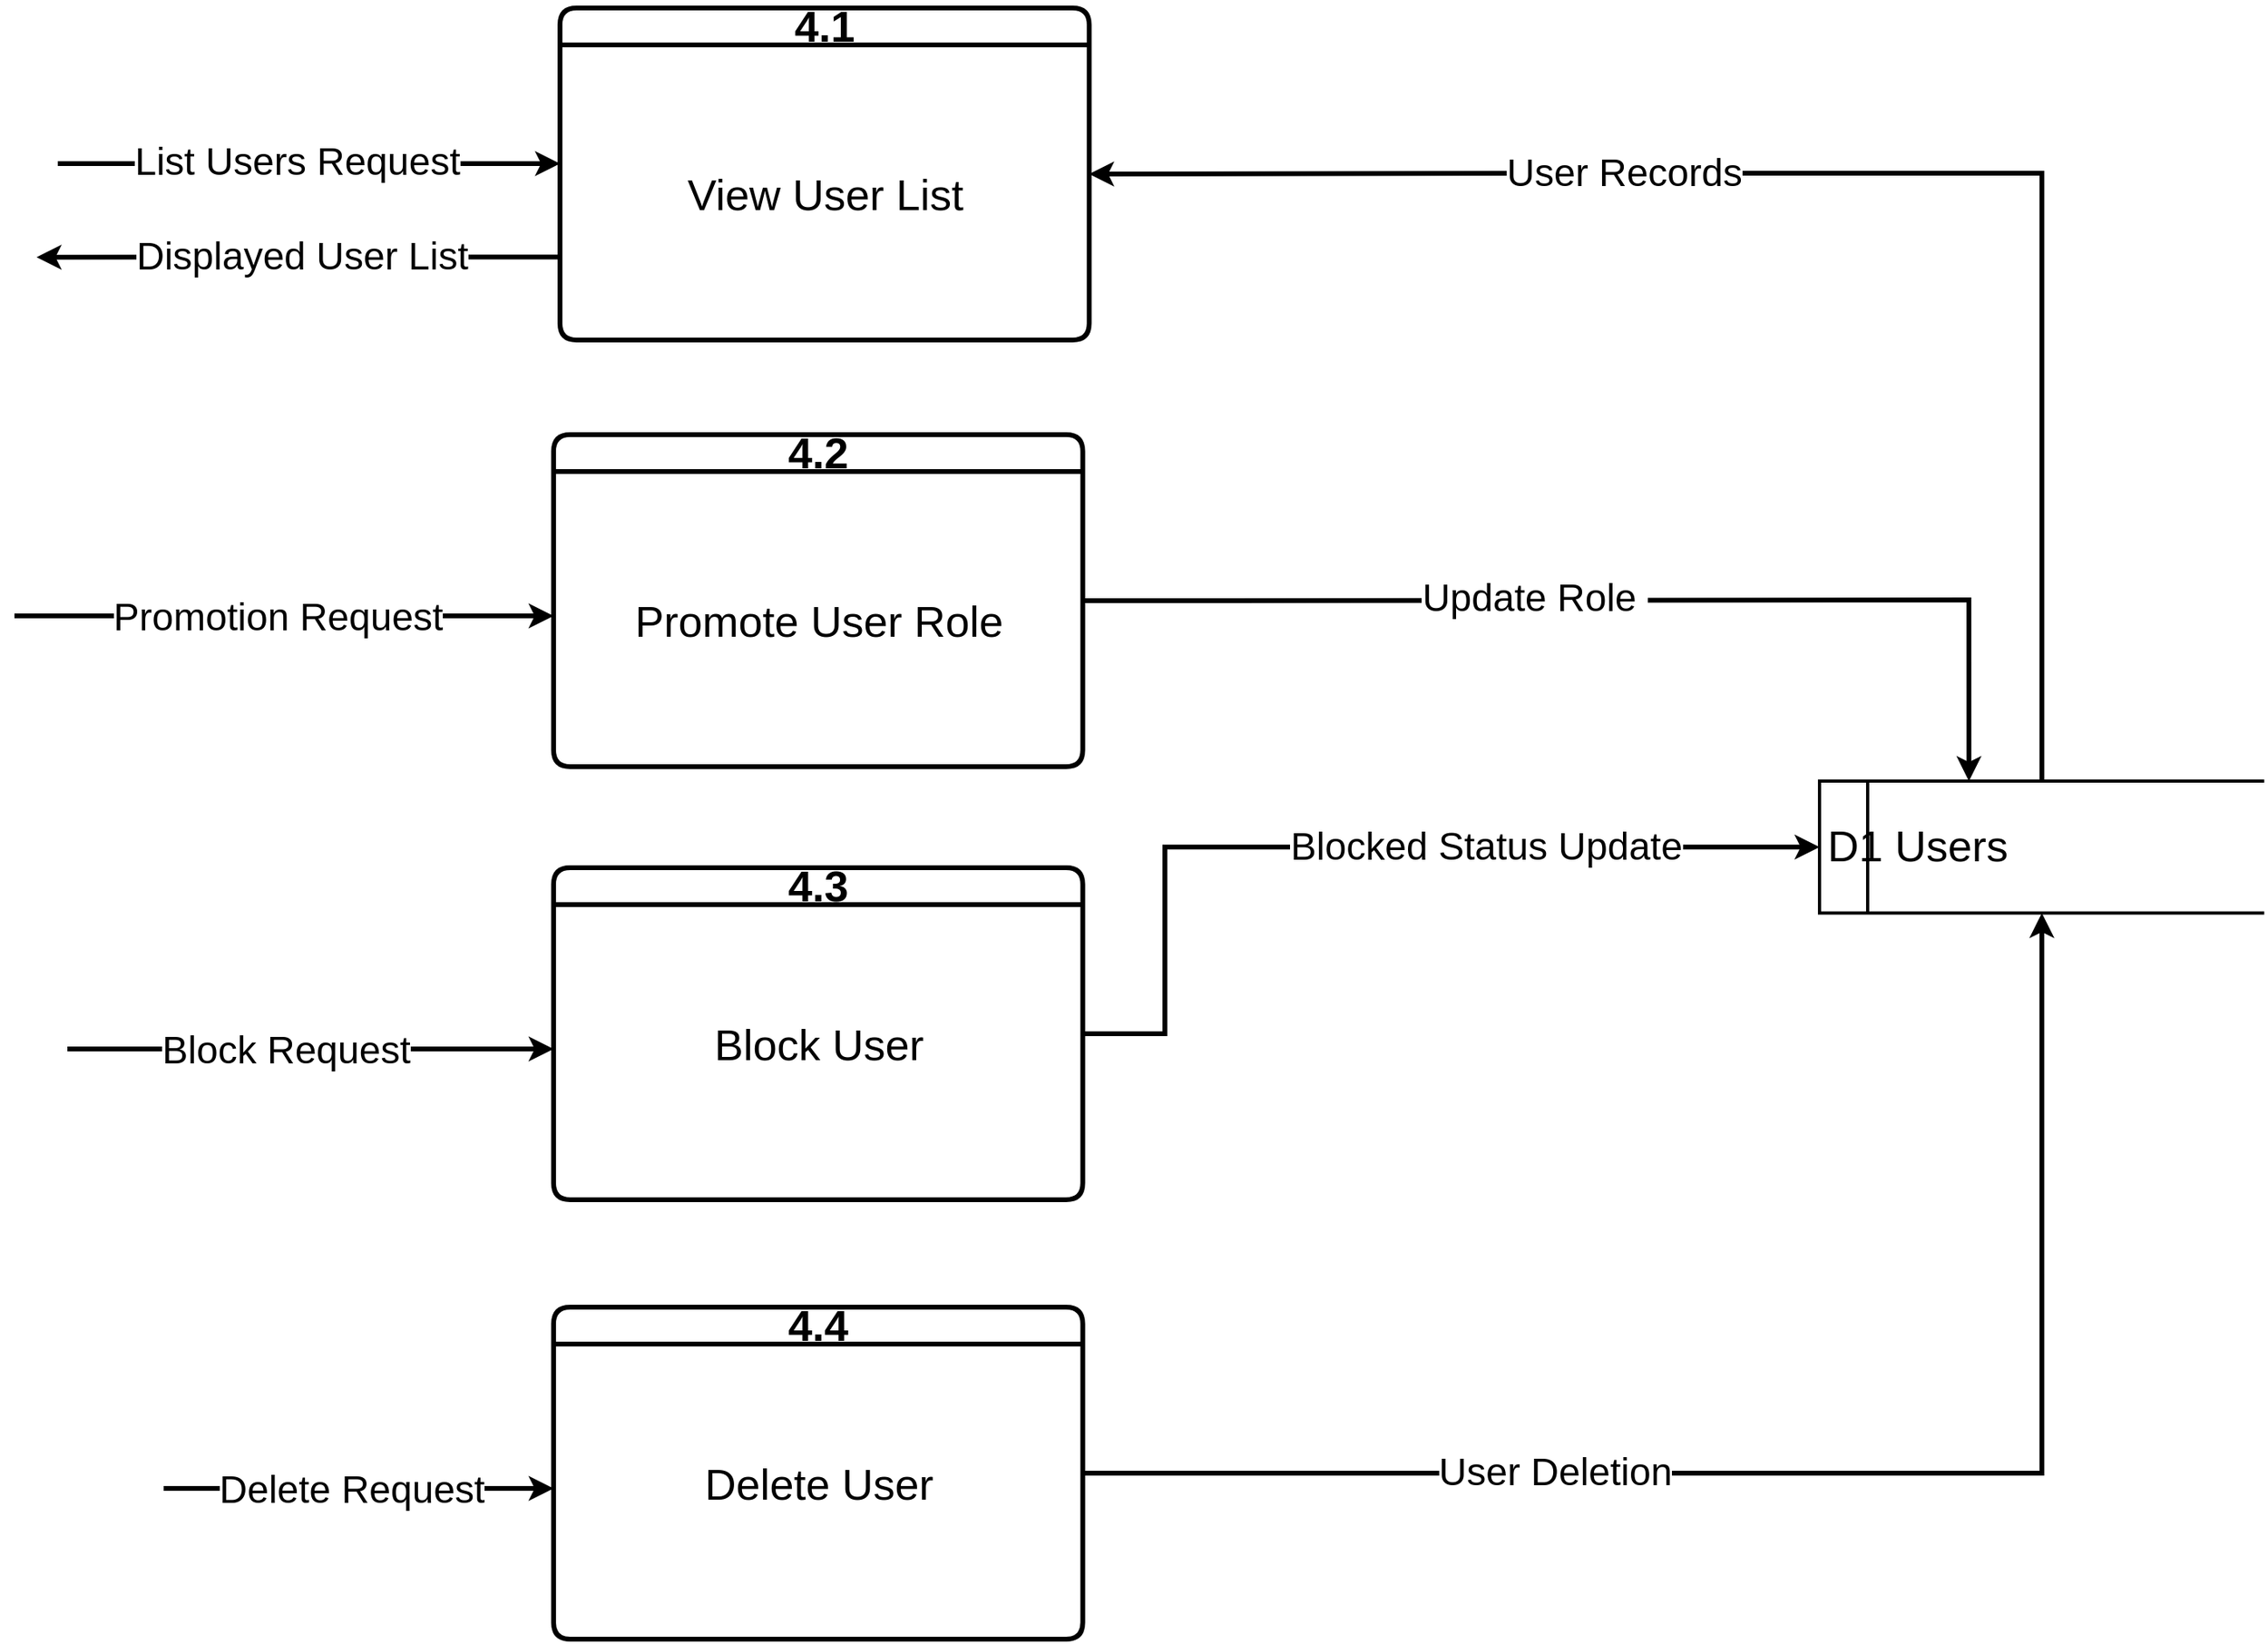 <mxfile version="26.2.2">
  <diagram name="Page-1" id="icdh6pX9APepNNFhdhNa">
    <mxGraphModel dx="1044" dy="1843" grid="0" gridSize="10" guides="1" tooltips="1" connect="1" arrows="1" fold="1" page="1" pageScale="1" pageWidth="827" pageHeight="1169" math="0" shadow="0">
      <root>
        <mxCell id="0" />
        <mxCell id="1" parent="0" />
        <mxCell id="2o4widHWwDvI7ksL3-d9-20" style="edgeStyle=orthogonalEdgeStyle;rounded=0;orthogonalLoop=1;jettySize=auto;html=1;exitX=0;exitY=0.75;exitDx=0;exitDy=0;strokeWidth=3;" parent="1" source="4" edge="1">
          <mxGeometry relative="1" as="geometry">
            <mxPoint x="198.8" y="-929.6" as="targetPoint" />
          </mxGeometry>
        </mxCell>
        <mxCell id="2o4widHWwDvI7ksL3-d9-21" value="&lt;font style=&quot;font-size: 24px;&quot;&gt;Displayed User List&lt;/font&gt;" style="edgeLabel;html=1;align=center;verticalAlign=middle;resizable=0;points=[];" parent="2o4widHWwDvI7ksL3-d9-20" vertex="1" connectable="0">
          <mxGeometry x="-0.013" relative="1" as="geometry">
            <mxPoint as="offset" />
          </mxGeometry>
        </mxCell>
        <mxCell id="4" value="4.1" style="shape=swimlane;rounded=1;whiteSpace=wrap;html=1;fontStyle=1;startSize=23;fontSize=27;strokeWidth=3;" parent="1" vertex="1">
          <mxGeometry x="524.998" y="-1084.995" width="329.822" height="206.966" as="geometry" />
        </mxCell>
        <mxCell id="DdZt1cwlgyV9_247WWNm-23" value="View User List" style="text;html=1;align=center;verticalAlign=middle;resizable=0;points=[];autosize=1;strokeColor=none;fillColor=none;fontSize=27;" parent="4" vertex="1">
          <mxGeometry x="69.912" y="94.992" width="190" height="44" as="geometry" />
        </mxCell>
        <mxCell id="2o4widHWwDvI7ksL3-d9-17" style="edgeStyle=orthogonalEdgeStyle;rounded=0;orthogonalLoop=1;jettySize=auto;html=1;entryX=1;entryY=0.5;entryDx=0;entryDy=0;strokeWidth=3;" parent="1" source="oW5i2Hu7XFRM_BujK3yT-135" target="4" edge="1">
          <mxGeometry relative="1" as="geometry">
            <Array as="points">
              <mxPoint x="1149" y="-982" />
              <mxPoint x="1149" y="-982" />
            </Array>
          </mxGeometry>
        </mxCell>
        <mxCell id="2o4widHWwDvI7ksL3-d9-18" value="&lt;font style=&quot;font-size: 24px;&quot;&gt;User Records&lt;/font&gt;" style="edgeLabel;html=1;align=center;verticalAlign=middle;resizable=0;points=[];" parent="2o4widHWwDvI7ksL3-d9-17" vertex="1" connectable="0">
          <mxGeometry x="-0.029" y="-1" relative="1" as="geometry">
            <mxPoint x="-167" y="1" as="offset" />
          </mxGeometry>
        </mxCell>
        <mxCell id="oW5i2Hu7XFRM_BujK3yT-135" value="D1 Users" style="shape=mxgraph.dfd.dataStoreID;whiteSpace=wrap;html=1;fontSize=27;strokeWidth=2;dashed=0;align=left;spacingLeft=3;points=[[0,0],[0.5,0],[1,0],[0,0.5],[1,0.5],[0,1],[0.5,1],[1,1]];labelPadding=-90;direction=east;noLabel=0;overflow=visible;fillOpacity=100;portConstraint=east;metaEdit=0;" parent="1" vertex="1">
          <mxGeometry x="1310.003" y="-603.0" width="277.156" height="82.276" as="geometry" />
        </mxCell>
        <mxCell id="oW5i2Hu7XFRM_BujK3yT-138" value="" style="endArrow=classic;html=1;rounded=0;strokeWidth=3;" parent="1" edge="1">
          <mxGeometry width="50" height="50" relative="1" as="geometry">
            <mxPoint x="212" y="-988" as="sourcePoint" />
            <mxPoint x="525" y="-988" as="targetPoint" />
          </mxGeometry>
        </mxCell>
        <mxCell id="oW5i2Hu7XFRM_BujK3yT-139" value="&lt;font style=&quot;font-size: 24px;&quot;&gt;List Users Request&lt;/font&gt;" style="edgeLabel;html=1;align=center;verticalAlign=middle;resizable=0;points=[];" parent="oW5i2Hu7XFRM_BujK3yT-138" vertex="1" connectable="0">
          <mxGeometry x="-0.105" y="-1" relative="1" as="geometry">
            <mxPoint x="9" y="-2" as="offset" />
          </mxGeometry>
        </mxCell>
        <mxCell id="2o4widHWwDvI7ksL3-d9-23" style="edgeStyle=orthogonalEdgeStyle;rounded=0;orthogonalLoop=1;jettySize=auto;html=1;entryX=0.336;entryY=0;entryDx=0;entryDy=0;entryPerimeter=0;strokeWidth=3;" parent="1" source="2o4widHWwDvI7ksL3-d9-4" target="oW5i2Hu7XFRM_BujK3yT-135" edge="1">
          <mxGeometry relative="1" as="geometry">
            <mxPoint x="1402.667" y="-610" as="targetPoint" />
            <Array as="points">
              <mxPoint x="896" y="-715" />
              <mxPoint x="1403" y="-716" />
            </Array>
          </mxGeometry>
        </mxCell>
        <mxCell id="2o4widHWwDvI7ksL3-d9-24" value="&lt;font style=&quot;font-size: 24px;&quot;&gt;Update Role&amp;nbsp;&lt;/font&gt;" style="edgeLabel;html=1;align=center;verticalAlign=middle;resizable=0;points=[];" parent="2o4widHWwDvI7ksL3-d9-23" vertex="1" connectable="0">
          <mxGeometry x="-0.266" y="1" relative="1" as="geometry">
            <mxPoint x="37" y="-1" as="offset" />
          </mxGeometry>
        </mxCell>
        <mxCell id="2o4widHWwDvI7ksL3-d9-4" value="4.2" style="shape=swimlane;rounded=1;whiteSpace=wrap;html=1;fontStyle=1;startSize=23;fontSize=27;strokeWidth=3;" parent="1" vertex="1">
          <mxGeometry x="520.998" y="-818.995" width="329.822" height="206.966" as="geometry" />
        </mxCell>
        <mxCell id="2o4widHWwDvI7ksL3-d9-5" value="Promote User Role" style="text;html=1;align=center;verticalAlign=middle;resizable=0;points=[];autosize=1;strokeColor=none;fillColor=none;fontSize=27;" parent="2o4widHWwDvI7ksL3-d9-4" vertex="1">
          <mxGeometry x="40.912" y="94.992" width="248" height="44" as="geometry" />
        </mxCell>
        <mxCell id="2o4widHWwDvI7ksL3-d9-6" value="" style="endArrow=classic;html=1;rounded=0;strokeWidth=3;" parent="1" edge="1">
          <mxGeometry width="50" height="50" relative="1" as="geometry">
            <mxPoint x="185" y="-706" as="sourcePoint" />
            <mxPoint x="521" y="-706" as="targetPoint" />
          </mxGeometry>
        </mxCell>
        <mxCell id="2o4widHWwDvI7ksL3-d9-7" value="&lt;font style=&quot;font-size: 24px;&quot;&gt;Promotion Request&lt;/font&gt;" style="edgeLabel;html=1;align=center;verticalAlign=middle;resizable=0;points=[];" parent="2o4widHWwDvI7ksL3-d9-6" vertex="1" connectable="0">
          <mxGeometry x="-0.105" y="-1" relative="1" as="geometry">
            <mxPoint x="13" as="offset" />
          </mxGeometry>
        </mxCell>
        <mxCell id="2o4widHWwDvI7ksL3-d9-25" style="edgeStyle=orthogonalEdgeStyle;rounded=0;orthogonalLoop=1;jettySize=auto;html=1;entryX=0;entryY=0.5;entryDx=0;entryDy=0;strokeWidth=3;" parent="1" source="2o4widHWwDvI7ksL3-d9-8" target="oW5i2Hu7XFRM_BujK3yT-135" edge="1">
          <mxGeometry relative="1" as="geometry">
            <Array as="points">
              <mxPoint x="902" y="-445" />
              <mxPoint x="902" y="-562" />
            </Array>
          </mxGeometry>
        </mxCell>
        <mxCell id="2o4widHWwDvI7ksL3-d9-26" value="&lt;font style=&quot;font-size: 24px;&quot;&gt;Blocked Status Update&lt;/font&gt;" style="edgeLabel;html=1;align=center;verticalAlign=middle;resizable=0;points=[];" parent="2o4widHWwDvI7ksL3-d9-25" vertex="1" connectable="0">
          <mxGeometry x="0.215" y="1" relative="1" as="geometry">
            <mxPoint x="18" y="1" as="offset" />
          </mxGeometry>
        </mxCell>
        <mxCell id="2o4widHWwDvI7ksL3-d9-8" value="4.3" style="shape=swimlane;rounded=1;whiteSpace=wrap;html=1;fontStyle=1;startSize=23;fontSize=27;strokeWidth=3;" parent="1" vertex="1">
          <mxGeometry x="520.998" y="-548.995" width="329.822" height="206.966" as="geometry" />
        </mxCell>
        <mxCell id="2o4widHWwDvI7ksL3-d9-9" value="Block User" style="text;html=1;align=center;verticalAlign=middle;resizable=0;points=[];autosize=1;strokeColor=none;fillColor=none;fontSize=27;" parent="2o4widHWwDvI7ksL3-d9-8" vertex="1">
          <mxGeometry x="90.912" y="88.992" width="149" height="44" as="geometry" />
        </mxCell>
        <mxCell id="2o4widHWwDvI7ksL3-d9-10" value="" style="endArrow=classic;html=1;rounded=0;strokeWidth=3;" parent="1" edge="1">
          <mxGeometry width="50" height="50" relative="1" as="geometry">
            <mxPoint x="218" y="-436" as="sourcePoint" />
            <mxPoint x="521" y="-436" as="targetPoint" />
          </mxGeometry>
        </mxCell>
        <mxCell id="2o4widHWwDvI7ksL3-d9-11" value="&lt;font style=&quot;font-size: 24px;&quot;&gt;Block Request&lt;/font&gt;" style="edgeLabel;html=1;align=center;verticalAlign=middle;resizable=0;points=[];" parent="2o4widHWwDvI7ksL3-d9-10" vertex="1" connectable="0">
          <mxGeometry x="-0.105" y="-1" relative="1" as="geometry">
            <mxPoint as="offset" />
          </mxGeometry>
        </mxCell>
        <mxCell id="2o4widHWwDvI7ksL3-d9-27" style="edgeStyle=orthogonalEdgeStyle;rounded=0;orthogonalLoop=1;jettySize=auto;html=1;exitX=1;exitY=0.5;exitDx=0;exitDy=0;entryX=0.5;entryY=1;entryDx=0;entryDy=0;strokeWidth=3;" parent="1" source="2o4widHWwDvI7ksL3-d9-12" target="oW5i2Hu7XFRM_BujK3yT-135" edge="1">
          <mxGeometry relative="1" as="geometry" />
        </mxCell>
        <mxCell id="2o4widHWwDvI7ksL3-d9-28" value="&lt;font style=&quot;font-size: 24px;&quot;&gt;User Deletion&lt;/font&gt;" style="edgeLabel;html=1;align=center;verticalAlign=middle;resizable=0;points=[];" parent="2o4widHWwDvI7ksL3-d9-27" vertex="1" connectable="0">
          <mxGeometry x="-0.378" y="1" relative="1" as="geometry">
            <mxPoint x="-1" as="offset" />
          </mxGeometry>
        </mxCell>
        <mxCell id="2o4widHWwDvI7ksL3-d9-12" value="4.4" style="shape=swimlane;rounded=1;whiteSpace=wrap;html=1;fontStyle=1;startSize=23;fontSize=27;strokeWidth=3;" parent="1" vertex="1">
          <mxGeometry x="520.998" y="-274.995" width="329.822" height="206.966" as="geometry" />
        </mxCell>
        <mxCell id="2o4widHWwDvI7ksL3-d9-13" value="Delete User" style="text;html=1;align=center;verticalAlign=middle;resizable=0;points=[];autosize=1;strokeColor=none;fillColor=none;fontSize=27;" parent="2o4widHWwDvI7ksL3-d9-12" vertex="1">
          <mxGeometry x="84.912" y="88.992" width="161" height="44" as="geometry" />
        </mxCell>
        <mxCell id="2o4widHWwDvI7ksL3-d9-14" value="" style="endArrow=classic;html=1;rounded=0;strokeWidth=3;" parent="1" edge="1">
          <mxGeometry width="50" height="50" relative="1" as="geometry">
            <mxPoint x="278" y="-162" as="sourcePoint" />
            <mxPoint x="521" y="-162" as="targetPoint" />
          </mxGeometry>
        </mxCell>
        <mxCell id="2o4widHWwDvI7ksL3-d9-15" value="&lt;font style=&quot;font-size: 24px;&quot;&gt;Delete Request&lt;/font&gt;" style="edgeLabel;html=1;align=center;verticalAlign=middle;resizable=0;points=[];" parent="2o4widHWwDvI7ksL3-d9-14" vertex="1" connectable="0">
          <mxGeometry x="-0.105" y="-1" relative="1" as="geometry">
            <mxPoint x="8" as="offset" />
          </mxGeometry>
        </mxCell>
      </root>
    </mxGraphModel>
  </diagram>
</mxfile>
